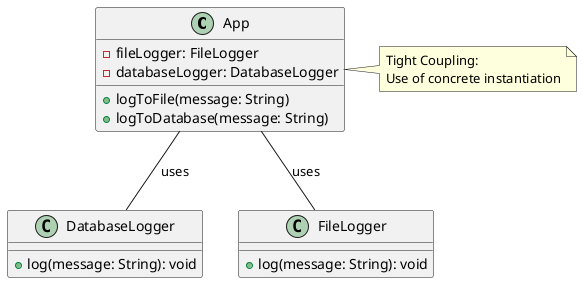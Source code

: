 @startuml

class App {
  - fileLogger: FileLogger
  - databaseLogger: DatabaseLogger
  + logToFile(message: String)
  + logToDatabase(message: String)
}
note right of App
    Tight Coupling:
    Use of concrete instantiation
end note

class DatabaseLogger {
  + log(message: String): void
}

class FileLogger {
  + log(message: String): void
}

App -- DatabaseLogger: uses
App -- FileLogger: uses

@enduml